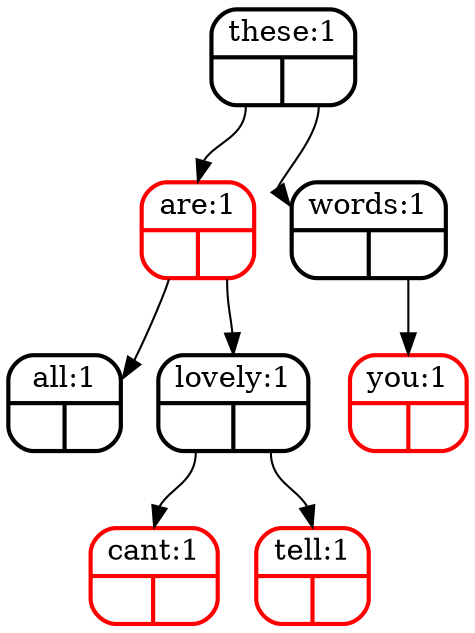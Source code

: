 digraph tree {
node [shape = Mrecord, penwidth = 2];
"these"[label="{<f0>these:1|{<f1>|<f2>}}"color=black];
"are"[label="{<f0>are:1|{<f1>|<f2>}}"color=red];
"all"[label="{<f0>all:1|{<f1>|<f2>}}"color=black];
"are":f1 -> "all":f0;
"lovely"[label="{<f0>lovely:1|{<f1>|<f2>}}"color=black];
"cant"[label="{<f0>cant:1|{<f1>|<f2>}}"color=red];
"lovely":f1 -> "cant":f0;
"tell"[label="{<f0>tell:1|{<f1>|<f2>}}"color=red];
"lovely":f2 -> "tell":f0;
"are":f2 -> "lovely":f0;
"these":f1 -> "are":f0;
"words"[label="{<f0>words:1|{<f1>|<f2>}}"color=black];
"you"[label="{<f0>you:1|{<f1>|<f2>}}"color=red];
"words":f2 -> "you":f0;
"these":f2 -> "words":f0;
}
